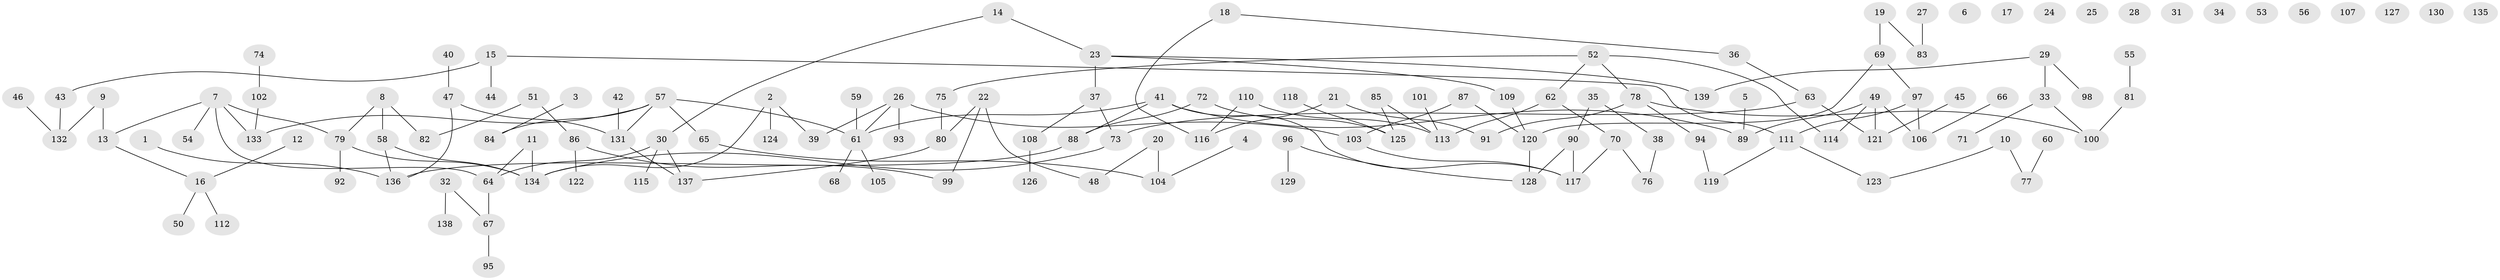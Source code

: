 // coarse degree distribution, {1: 0.25, 3: 0.22916666666666666, 0: 0.13541666666666666, 7: 0.010416666666666666, 2: 0.20833333333333334, 5: 0.09375, 4: 0.07291666666666667}
// Generated by graph-tools (version 1.1) at 2025/23/03/03/25 07:23:26]
// undirected, 139 vertices, 148 edges
graph export_dot {
graph [start="1"]
  node [color=gray90,style=filled];
  1;
  2;
  3;
  4;
  5;
  6;
  7;
  8;
  9;
  10;
  11;
  12;
  13;
  14;
  15;
  16;
  17;
  18;
  19;
  20;
  21;
  22;
  23;
  24;
  25;
  26;
  27;
  28;
  29;
  30;
  31;
  32;
  33;
  34;
  35;
  36;
  37;
  38;
  39;
  40;
  41;
  42;
  43;
  44;
  45;
  46;
  47;
  48;
  49;
  50;
  51;
  52;
  53;
  54;
  55;
  56;
  57;
  58;
  59;
  60;
  61;
  62;
  63;
  64;
  65;
  66;
  67;
  68;
  69;
  70;
  71;
  72;
  73;
  74;
  75;
  76;
  77;
  78;
  79;
  80;
  81;
  82;
  83;
  84;
  85;
  86;
  87;
  88;
  89;
  90;
  91;
  92;
  93;
  94;
  95;
  96;
  97;
  98;
  99;
  100;
  101;
  102;
  103;
  104;
  105;
  106;
  107;
  108;
  109;
  110;
  111;
  112;
  113;
  114;
  115;
  116;
  117;
  118;
  119;
  120;
  121;
  122;
  123;
  124;
  125;
  126;
  127;
  128;
  129;
  130;
  131;
  132;
  133;
  134;
  135;
  136;
  137;
  138;
  139;
  1 -- 136;
  2 -- 39;
  2 -- 124;
  2 -- 134;
  3 -- 84;
  4 -- 104;
  5 -- 89;
  7 -- 13;
  7 -- 54;
  7 -- 64;
  7 -- 79;
  7 -- 133;
  8 -- 58;
  8 -- 79;
  8 -- 82;
  9 -- 13;
  9 -- 132;
  10 -- 77;
  10 -- 123;
  11 -- 64;
  11 -- 134;
  12 -- 16;
  13 -- 16;
  14 -- 23;
  14 -- 30;
  15 -- 43;
  15 -- 44;
  15 -- 111;
  16 -- 50;
  16 -- 112;
  18 -- 36;
  18 -- 116;
  19 -- 69;
  19 -- 83;
  20 -- 48;
  20 -- 104;
  21 -- 91;
  21 -- 116;
  22 -- 48;
  22 -- 80;
  22 -- 99;
  23 -- 37;
  23 -- 109;
  23 -- 139;
  26 -- 39;
  26 -- 61;
  26 -- 93;
  26 -- 103;
  27 -- 83;
  29 -- 33;
  29 -- 98;
  29 -- 139;
  30 -- 64;
  30 -- 115;
  30 -- 137;
  32 -- 67;
  32 -- 138;
  33 -- 71;
  33 -- 100;
  35 -- 38;
  35 -- 90;
  36 -- 63;
  37 -- 73;
  37 -- 108;
  38 -- 76;
  40 -- 47;
  41 -- 61;
  41 -- 88;
  41 -- 89;
  41 -- 117;
  42 -- 131;
  43 -- 132;
  45 -- 121;
  46 -- 132;
  47 -- 131;
  47 -- 136;
  49 -- 89;
  49 -- 106;
  49 -- 114;
  49 -- 121;
  51 -- 82;
  51 -- 86;
  52 -- 62;
  52 -- 75;
  52 -- 78;
  52 -- 114;
  55 -- 81;
  57 -- 61;
  57 -- 65;
  57 -- 84;
  57 -- 131;
  57 -- 133;
  58 -- 134;
  58 -- 136;
  59 -- 61;
  60 -- 77;
  61 -- 68;
  61 -- 105;
  62 -- 70;
  62 -- 113;
  63 -- 73;
  63 -- 121;
  64 -- 67;
  65 -- 104;
  66 -- 106;
  67 -- 95;
  69 -- 97;
  69 -- 120;
  70 -- 76;
  70 -- 117;
  72 -- 88;
  72 -- 125;
  73 -- 134;
  74 -- 102;
  75 -- 80;
  78 -- 91;
  78 -- 94;
  78 -- 100;
  79 -- 92;
  79 -- 134;
  80 -- 137;
  81 -- 100;
  85 -- 113;
  85 -- 125;
  86 -- 99;
  86 -- 122;
  87 -- 103;
  87 -- 120;
  88 -- 136;
  90 -- 117;
  90 -- 128;
  94 -- 119;
  96 -- 128;
  96 -- 129;
  97 -- 106;
  97 -- 111;
  101 -- 113;
  102 -- 133;
  103 -- 117;
  108 -- 126;
  109 -- 120;
  110 -- 113;
  110 -- 116;
  111 -- 119;
  111 -- 123;
  118 -- 125;
  120 -- 128;
  131 -- 137;
}
